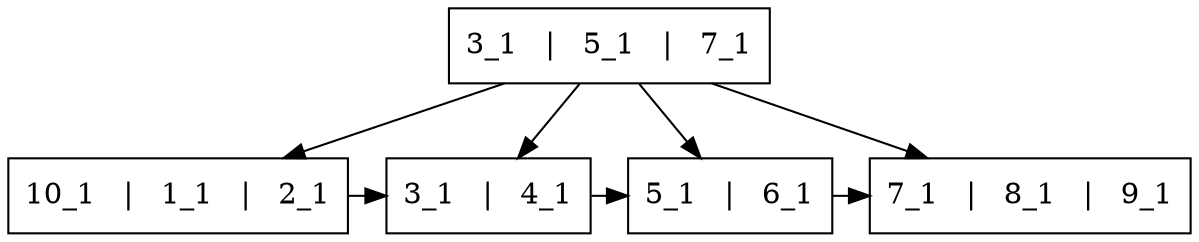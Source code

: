 digraph dibujo{
graph [ordering="out"];rankdir=TB;
node [shape = box];
Nodo3_1D5_1D7_1 [ label = "3_1   |   5_1   |   7_1"];
NodoH10_1D1_1D2_1 [ label = "10_1   |   1_1   |   2_1"];
Nodo3_1D5_1D7_1->NodoH10_1D1_1D2_1;
NodoH3_1D4_1 [ label = "3_1   |   4_1"];
Nodo3_1D5_1D7_1->NodoH3_1D4_1;
NodoH5_1D6_1 [ label = "5_1   |   6_1"];
Nodo3_1D5_1D7_1->NodoH5_1D6_1;
NodoH7_1D8_1D9_1 [ label = "7_1   |   8_1   |   9_1"];
Nodo3_1D5_1D7_1->NodoH7_1D8_1D9_1;
NodoH10_1D1_1D2_1->NodoH3_1D4_1->NodoH5_1D6_1->NodoH7_1D8_1D9_1;
{rank=same;NodoH10_1D1_1D2_1;NodoH3_1D4_1;NodoH5_1D6_1;NodoH7_1D8_1D9_1}
}